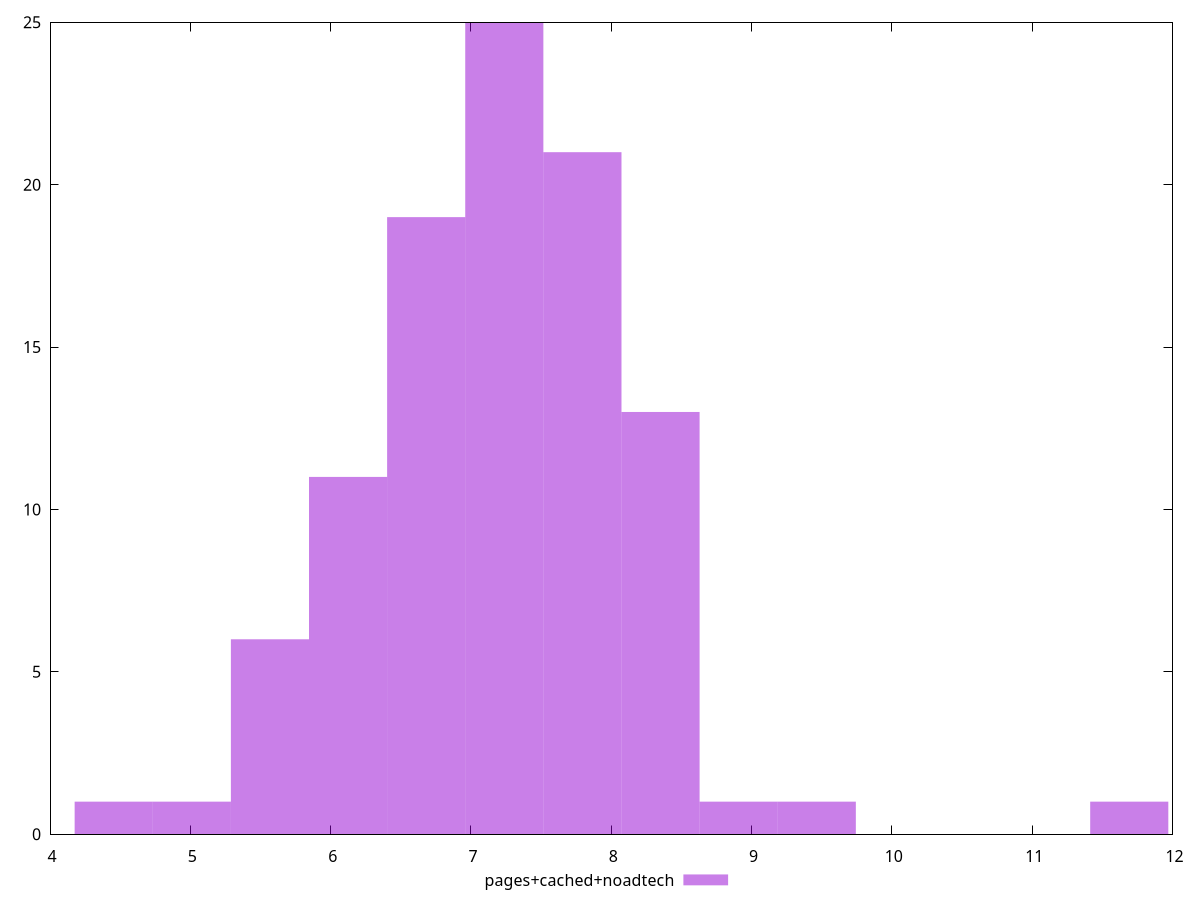 $_pagesCachedNoadtech <<EOF
7.237781999484302 25
7.794534460983094 21
6.681029537985509 19
8.351286922481886 13
6.124277076486717 11
9.464791845479471 1
11.691801691474641 1
4.454019691990339 1
5.567524614987924 6
8.908039383980679 1
5.010772153489132 1
EOF
set key outside below
set terminal pngcairo
set output "report_00006_2020-11-02T20-21-41.718Z/network-server-latency/pages+cached+noadtech//raw_hist.png"
set yrange [0:25]
set boxwidth 0.5567524614987924
set style fill transparent solid 0.5 noborder
plot $_pagesCachedNoadtech title "pages+cached+noadtech" with boxes ,